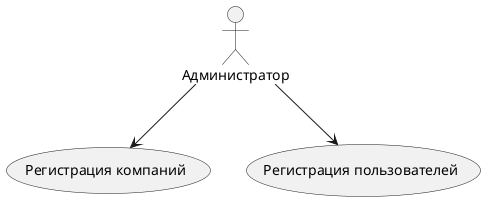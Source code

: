 @startuml
'https://plantuml.com/use-case-diagram

:Администратор: as Admin
(Регистрация компаний) as AdminTask1
(Регистрация пользователей) as AdminTask2
Admin --> AdminTask1
Admin --> AdminTask2
@enduml